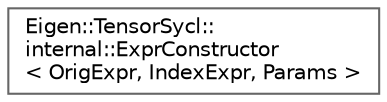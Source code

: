 digraph "类继承关系图"
{
 // LATEX_PDF_SIZE
  bgcolor="transparent";
  edge [fontname=Helvetica,fontsize=10,labelfontname=Helvetica,labelfontsize=10];
  node [fontname=Helvetica,fontsize=10,shape=box,height=0.2,width=0.4];
  rankdir="LR";
  Node0 [id="Node000000",label="Eigen::TensorSycl::\linternal::ExprConstructor\l\< OrigExpr, IndexExpr, Params \>",height=0.2,width=0.4,color="grey40", fillcolor="white", style="filled",URL="$struct_eigen_1_1_tensor_sycl_1_1internal_1_1_expr_constructor.html",tooltip=" "];
}
